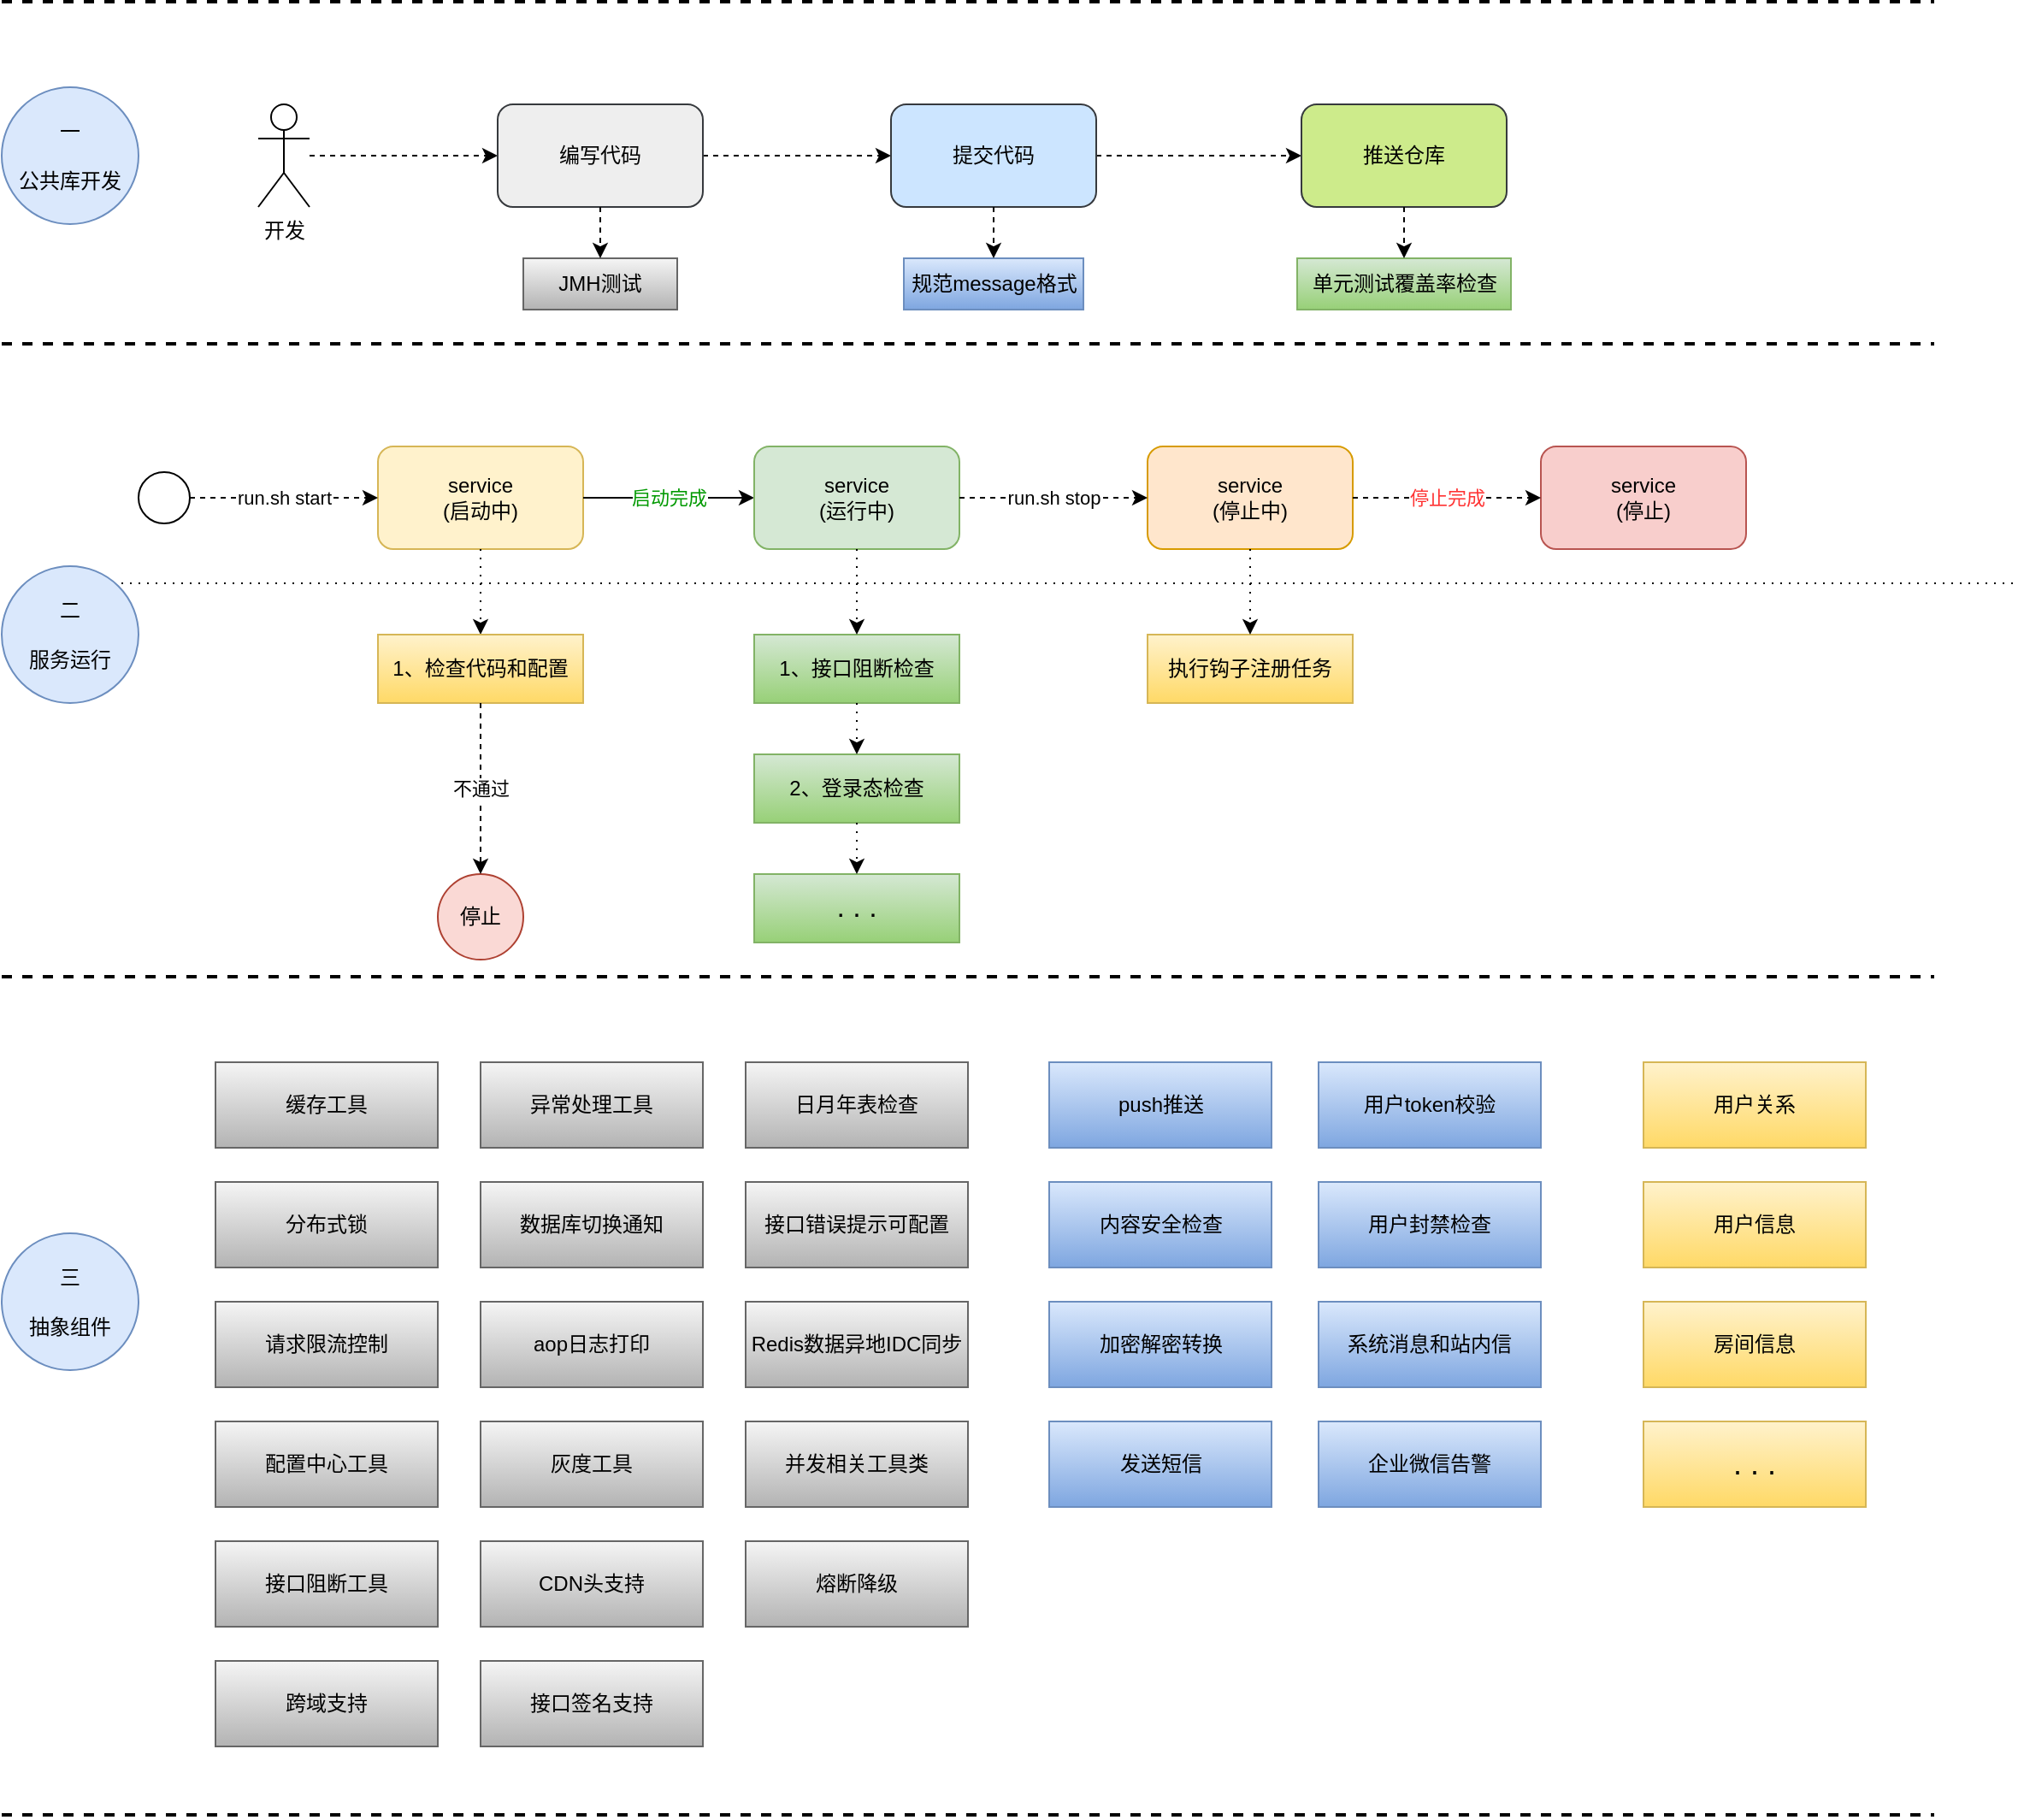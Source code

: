 <mxfile version="24.4.8" type="device">
  <diagram name="第 1 页" id="HFfraDqYdKVMddaYx8xQ">
    <mxGraphModel dx="1728" dy="1843" grid="1" gridSize="10" guides="1" tooltips="1" connect="1" arrows="1" fold="1" page="1" pageScale="1" pageWidth="827" pageHeight="1169" math="0" shadow="0">
      <root>
        <mxCell id="0" />
        <mxCell id="1" parent="0" />
        <mxCell id="K_8UJz3ojB3_6uihmHzc-1" value="&lt;font color=&quot;#000000&quot;&gt;service&lt;br&gt;(启动中)&lt;/font&gt;" style="rounded=1;whiteSpace=wrap;html=1;fillColor=#fff2cc;strokeColor=#d6b656;" vertex="1" parent="1">
          <mxGeometry x="-230" y="10" width="120" height="60" as="geometry" />
        </mxCell>
        <mxCell id="K_8UJz3ojB3_6uihmHzc-2" value="run.sh start" style="endArrow=classic;html=1;entryX=0;entryY=0.5;entryDx=0;entryDy=0;exitX=1;exitY=0.5;exitDx=0;exitDy=0;dashed=1;" edge="1" parent="1" source="K_8UJz3ojB3_6uihmHzc-3" target="K_8UJz3ojB3_6uihmHzc-1">
          <mxGeometry width="50" height="50" relative="1" as="geometry">
            <mxPoint x="-330" y="40" as="sourcePoint" />
            <mxPoint x="-340" as="targetPoint" />
          </mxGeometry>
        </mxCell>
        <mxCell id="K_8UJz3ojB3_6uihmHzc-3" value="" style="ellipse;whiteSpace=wrap;html=1;aspect=fixed;" vertex="1" parent="1">
          <mxGeometry x="-370" y="25" width="30" height="30" as="geometry" />
        </mxCell>
        <mxCell id="K_8UJz3ojB3_6uihmHzc-4" value="&lt;font color=&quot;#009900&quot;&gt;启动完成&lt;/font&gt;" style="endArrow=classic;html=1;entryX=0;entryY=0.5;entryDx=0;entryDy=0;" edge="1" parent="1" target="K_8UJz3ojB3_6uihmHzc-5">
          <mxGeometry width="50" height="50" relative="1" as="geometry">
            <mxPoint x="-110" y="40" as="sourcePoint" />
            <mxPoint x="-10" y="40" as="targetPoint" />
          </mxGeometry>
        </mxCell>
        <mxCell id="K_8UJz3ojB3_6uihmHzc-5" value="&lt;font color=&quot;#000000&quot;&gt;service&lt;br&gt;(运行中)&lt;/font&gt;" style="rounded=1;whiteSpace=wrap;html=1;fillColor=#d5e8d4;strokeColor=#82b366;" vertex="1" parent="1">
          <mxGeometry x="-10" y="10" width="120" height="60" as="geometry" />
        </mxCell>
        <mxCell id="K_8UJz3ojB3_6uihmHzc-6" value="&lt;font color=&quot;#000000&quot;&gt;service&lt;br&gt;(停止中)&lt;/font&gt;" style="rounded=1;whiteSpace=wrap;html=1;fillColor=#ffe6cc;strokeColor=#d79b00;" vertex="1" parent="1">
          <mxGeometry x="220" y="10" width="120" height="60" as="geometry" />
        </mxCell>
        <mxCell id="K_8UJz3ojB3_6uihmHzc-7" value="run.sh stop" style="endArrow=classic;html=1;dashed=1;exitX=1;exitY=0.5;exitDx=0;exitDy=0;entryX=0;entryY=0.5;entryDx=0;entryDy=0;" edge="1" parent="1" source="K_8UJz3ojB3_6uihmHzc-5" target="K_8UJz3ojB3_6uihmHzc-6">
          <mxGeometry width="50" height="50" relative="1" as="geometry">
            <mxPoint x="140" y="-20" as="sourcePoint" />
            <mxPoint x="190" y="-70" as="targetPoint" />
          </mxGeometry>
        </mxCell>
        <mxCell id="K_8UJz3ojB3_6uihmHzc-8" value="&lt;font color=&quot;#000000&quot;&gt;service&lt;br&gt;(停止)&lt;/font&gt;" style="rounded=1;whiteSpace=wrap;html=1;fillColor=#f8cecc;strokeColor=#b85450;" vertex="1" parent="1">
          <mxGeometry x="450" y="10" width="120" height="60" as="geometry" />
        </mxCell>
        <mxCell id="K_8UJz3ojB3_6uihmHzc-9" value="&lt;font color=&quot;#ff3333&quot;&gt;停止完成&lt;/font&gt;" style="endArrow=classic;html=1;dashed=1;entryX=0;entryY=0.5;entryDx=0;entryDy=0;" edge="1" parent="1" target="K_8UJz3ojB3_6uihmHzc-8">
          <mxGeometry width="50" height="50" relative="1" as="geometry">
            <mxPoint x="340" y="40" as="sourcePoint" />
            <mxPoint x="390" y="-10" as="targetPoint" />
          </mxGeometry>
        </mxCell>
        <mxCell id="K_8UJz3ojB3_6uihmHzc-10" value="" style="endArrow=classic;html=1;dashed=1;exitX=0.5;exitY=1;exitDx=0;exitDy=0;entryX=0.5;entryY=0;entryDx=0;entryDy=0;dashPattern=1 4;" edge="1" parent="1" source="K_8UJz3ojB3_6uihmHzc-1" target="K_8UJz3ojB3_6uihmHzc-11">
          <mxGeometry width="50" height="50" relative="1" as="geometry">
            <mxPoint x="-180" y="-40" as="sourcePoint" />
            <mxPoint x="-170" y="120" as="targetPoint" />
          </mxGeometry>
        </mxCell>
        <mxCell id="K_8UJz3ojB3_6uihmHzc-11" value="1、检查代码和配置" style="rounded=0;whiteSpace=wrap;html=1;fillColor=#fff2cc;strokeColor=#d6b656;gradientColor=#ffd966;" vertex="1" parent="1">
          <mxGeometry x="-230" y="120" width="120" height="40" as="geometry" />
        </mxCell>
        <mxCell id="K_8UJz3ojB3_6uihmHzc-12" value="" style="endArrow=none;html=1;dashed=1;dashPattern=1 4;" edge="1" parent="1">
          <mxGeometry width="50" height="50" relative="1" as="geometry">
            <mxPoint x="-390" y="90" as="sourcePoint" />
            <mxPoint x="730" y="90" as="targetPoint" />
          </mxGeometry>
        </mxCell>
        <mxCell id="K_8UJz3ojB3_6uihmHzc-13" value="" style="endArrow=none;dashed=1;html=1;strokeWidth=2;" edge="1" parent="1">
          <mxGeometry width="50" height="50" relative="1" as="geometry">
            <mxPoint x="-450" y="-50" as="sourcePoint" />
            <mxPoint x="680" y="-50" as="targetPoint" />
          </mxGeometry>
        </mxCell>
        <mxCell id="K_8UJz3ojB3_6uihmHzc-14" value="开发" style="shape=umlActor;verticalLabelPosition=bottom;verticalAlign=top;html=1;outlineConnect=0;" vertex="1" parent="1">
          <mxGeometry x="-300" y="-190" width="30" height="60" as="geometry" />
        </mxCell>
        <mxCell id="K_8UJz3ojB3_6uihmHzc-15" value="" style="endArrow=classic;html=1;dashed=1;entryX=0;entryY=0.5;entryDx=0;entryDy=0;" edge="1" parent="1" target="K_8UJz3ojB3_6uihmHzc-18">
          <mxGeometry width="50" height="50" relative="1" as="geometry">
            <mxPoint x="-270" y="-160" as="sourcePoint" />
            <mxPoint x="-180" y="-160" as="targetPoint" />
          </mxGeometry>
        </mxCell>
        <mxCell id="K_8UJz3ojB3_6uihmHzc-16" value="" style="endArrow=classic;html=1;dashed=1;entryX=0;entryY=0.5;entryDx=0;entryDy=0;exitX=1;exitY=0.5;exitDx=0;exitDy=0;" edge="1" parent="1" source="K_8UJz3ojB3_6uihmHzc-18" target="K_8UJz3ojB3_6uihmHzc-19">
          <mxGeometry width="50" height="50" relative="1" as="geometry">
            <mxPoint x="-60" y="-160" as="sourcePoint" />
            <mxPoint x="50" y="-160" as="targetPoint" />
          </mxGeometry>
        </mxCell>
        <mxCell id="K_8UJz3ojB3_6uihmHzc-17" value="" style="endArrow=classic;html=1;dashed=1;entryX=0;entryY=0.5;entryDx=0;entryDy=0;exitX=1;exitY=0.5;exitDx=0;exitDy=0;" edge="1" parent="1" source="K_8UJz3ojB3_6uihmHzc-19" target="K_8UJz3ojB3_6uihmHzc-20">
          <mxGeometry width="50" height="50" relative="1" as="geometry">
            <mxPoint x="170" y="-160" as="sourcePoint" />
            <mxPoint x="310" y="-160" as="targetPoint" />
          </mxGeometry>
        </mxCell>
        <mxCell id="K_8UJz3ojB3_6uihmHzc-18" value="&lt;span&gt;编写代码&lt;/span&gt;" style="rounded=1;whiteSpace=wrap;html=1;fillColor=#eeeeee;strokeColor=#36393d;" vertex="1" parent="1">
          <mxGeometry x="-160" y="-190" width="120" height="60" as="geometry" />
        </mxCell>
        <mxCell id="K_8UJz3ojB3_6uihmHzc-19" value="提交代码" style="rounded=1;whiteSpace=wrap;html=1;fillColor=#cce5ff;strokeColor=#36393d;" vertex="1" parent="1">
          <mxGeometry x="70" y="-190" width="120" height="60" as="geometry" />
        </mxCell>
        <mxCell id="K_8UJz3ojB3_6uihmHzc-20" value="推送仓库" style="rounded=1;whiteSpace=wrap;html=1;fillColor=#cdeb8b;strokeColor=#36393d;" vertex="1" parent="1">
          <mxGeometry x="310" y="-190" width="120" height="60" as="geometry" />
        </mxCell>
        <mxCell id="K_8UJz3ojB3_6uihmHzc-21" value="JMH测试" style="rounded=0;whiteSpace=wrap;html=1;gradientColor=#b3b3b3;fillColor=#f5f5f5;strokeColor=#666666;" vertex="1" parent="1">
          <mxGeometry x="-145" y="-100" width="90" height="30" as="geometry" />
        </mxCell>
        <mxCell id="K_8UJz3ojB3_6uihmHzc-22" value="" style="endArrow=classic;html=1;dashed=1;exitX=0.5;exitY=1;exitDx=0;exitDy=0;entryX=0.5;entryY=0;entryDx=0;entryDy=0;" edge="1" parent="1" source="K_8UJz3ojB3_6uihmHzc-18" target="K_8UJz3ojB3_6uihmHzc-21">
          <mxGeometry width="50" height="50" relative="1" as="geometry">
            <mxPoint x="-150" y="-200" as="sourcePoint" />
            <mxPoint x="-100" y="-250" as="targetPoint" />
          </mxGeometry>
        </mxCell>
        <mxCell id="K_8UJz3ojB3_6uihmHzc-23" value="规范message格式" style="rounded=0;whiteSpace=wrap;html=1;gradientColor=#7ea6e0;fillColor=#dae8fc;strokeColor=#6c8ebf;" vertex="1" parent="1">
          <mxGeometry x="77.5" y="-100" width="105" height="30" as="geometry" />
        </mxCell>
        <mxCell id="K_8UJz3ojB3_6uihmHzc-24" value="" style="endArrow=classic;html=1;dashed=1;exitX=0.5;exitY=1;exitDx=0;exitDy=0;entryX=0.5;entryY=0;entryDx=0;entryDy=0;" edge="1" parent="1" source="K_8UJz3ojB3_6uihmHzc-19" target="K_8UJz3ojB3_6uihmHzc-23">
          <mxGeometry width="50" height="50" relative="1" as="geometry">
            <mxPoint x="20" y="-250" as="sourcePoint" />
            <mxPoint x="70" y="-300" as="targetPoint" />
          </mxGeometry>
        </mxCell>
        <mxCell id="K_8UJz3ojB3_6uihmHzc-25" value="单元测试覆盖率检查" style="rounded=0;whiteSpace=wrap;html=1;gradientColor=#97d077;fillColor=#d5e8d4;strokeColor=#82b366;" vertex="1" parent="1">
          <mxGeometry x="307.5" y="-100" width="125" height="30" as="geometry" />
        </mxCell>
        <mxCell id="K_8UJz3ojB3_6uihmHzc-26" value="" style="endArrow=classic;html=1;dashed=1;exitX=0.5;exitY=1;exitDx=0;exitDy=0;entryX=0.5;entryY=0;entryDx=0;entryDy=0;" edge="1" parent="1" source="K_8UJz3ojB3_6uihmHzc-20" target="K_8UJz3ojB3_6uihmHzc-25">
          <mxGeometry width="50" height="50" relative="1" as="geometry">
            <mxPoint x="440" y="-200" as="sourcePoint" />
            <mxPoint x="490" y="-250" as="targetPoint" />
          </mxGeometry>
        </mxCell>
        <mxCell id="K_8UJz3ojB3_6uihmHzc-27" value="push推送" style="rounded=0;whiteSpace=wrap;html=1;gradientColor=#7ea6e0;fillColor=#dae8fc;strokeColor=#6c8ebf;" vertex="1" parent="1">
          <mxGeometry x="162.5" y="370" width="130" height="50" as="geometry" />
        </mxCell>
        <mxCell id="K_8UJz3ojB3_6uihmHzc-28" value="用户关系" style="rounded=0;whiteSpace=wrap;html=1;gradientColor=#ffd966;fillColor=#fff2cc;strokeColor=#d6b656;" vertex="1" parent="1">
          <mxGeometry x="510" y="370" width="130" height="50" as="geometry" />
        </mxCell>
        <mxCell id="K_8UJz3ojB3_6uihmHzc-29" value="用户信息" style="rounded=0;whiteSpace=wrap;html=1;gradientColor=#ffd966;fillColor=#fff2cc;strokeColor=#d6b656;" vertex="1" parent="1">
          <mxGeometry x="510" y="440" width="130" height="50" as="geometry" />
        </mxCell>
        <mxCell id="K_8UJz3ojB3_6uihmHzc-30" value="房间信息" style="rounded=0;whiteSpace=wrap;html=1;gradientColor=#ffd966;fillColor=#fff2cc;strokeColor=#d6b656;" vertex="1" parent="1">
          <mxGeometry x="510" y="510" width="130" height="50" as="geometry" />
        </mxCell>
        <mxCell id="K_8UJz3ojB3_6uihmHzc-31" value="内容安全检查" style="rounded=0;whiteSpace=wrap;html=1;gradientColor=#7ea6e0;fillColor=#dae8fc;strokeColor=#6c8ebf;" vertex="1" parent="1">
          <mxGeometry x="162.5" y="440" width="130" height="50" as="geometry" />
        </mxCell>
        <mxCell id="K_8UJz3ojB3_6uihmHzc-32" value="加密解密转换" style="rounded=0;whiteSpace=wrap;html=1;gradientColor=#7ea6e0;fillColor=#dae8fc;strokeColor=#6c8ebf;" vertex="1" parent="1">
          <mxGeometry x="162.5" y="510" width="130" height="50" as="geometry" />
        </mxCell>
        <mxCell id="K_8UJz3ojB3_6uihmHzc-33" value="发送短信" style="rounded=0;whiteSpace=wrap;html=1;gradientColor=#7ea6e0;fillColor=#dae8fc;strokeColor=#6c8ebf;" vertex="1" parent="1">
          <mxGeometry x="162.5" y="580" width="130" height="50" as="geometry" />
        </mxCell>
        <mxCell id="K_8UJz3ojB3_6uihmHzc-34" value="企业微信告警" style="rounded=0;whiteSpace=wrap;html=1;gradientColor=#7ea6e0;fillColor=#dae8fc;strokeColor=#6c8ebf;" vertex="1" parent="1">
          <mxGeometry x="320" y="580" width="130" height="50" as="geometry" />
        </mxCell>
        <mxCell id="K_8UJz3ojB3_6uihmHzc-35" value="缓存工具" style="rounded=0;whiteSpace=wrap;html=1;gradientColor=#b3b3b3;fillColor=#f5f5f5;strokeColor=#666666;" vertex="1" parent="1">
          <mxGeometry x="-325" y="370" width="130" height="50" as="geometry" />
        </mxCell>
        <mxCell id="K_8UJz3ojB3_6uihmHzc-36" value="异常处理工具" style="rounded=0;whiteSpace=wrap;html=1;gradientColor=#b3b3b3;fillColor=#f5f5f5;strokeColor=#666666;" vertex="1" parent="1">
          <mxGeometry x="-170" y="370" width="130" height="50" as="geometry" />
        </mxCell>
        <mxCell id="K_8UJz3ojB3_6uihmHzc-37" value="分布式锁" style="rounded=0;whiteSpace=wrap;html=1;gradientColor=#b3b3b3;fillColor=#f5f5f5;strokeColor=#666666;" vertex="1" parent="1">
          <mxGeometry x="-325" y="440" width="130" height="50" as="geometry" />
        </mxCell>
        <mxCell id="K_8UJz3ojB3_6uihmHzc-38" value="数据库切换通知" style="rounded=0;whiteSpace=wrap;html=1;gradientColor=#b3b3b3;fillColor=#f5f5f5;strokeColor=#666666;" vertex="1" parent="1">
          <mxGeometry x="-170" y="440" width="130" height="50" as="geometry" />
        </mxCell>
        <mxCell id="K_8UJz3ojB3_6uihmHzc-39" value="请求限流控制" style="rounded=0;whiteSpace=wrap;html=1;gradientColor=#b3b3b3;fillColor=#f5f5f5;strokeColor=#666666;" vertex="1" parent="1">
          <mxGeometry x="-325" y="510" width="130" height="50" as="geometry" />
        </mxCell>
        <mxCell id="K_8UJz3ojB3_6uihmHzc-40" value="aop日志打印" style="rounded=0;whiteSpace=wrap;html=1;gradientColor=#b3b3b3;fillColor=#f5f5f5;strokeColor=#666666;" vertex="1" parent="1">
          <mxGeometry x="-170" y="510" width="130" height="50" as="geometry" />
        </mxCell>
        <mxCell id="K_8UJz3ojB3_6uihmHzc-41" value="配置中心工具" style="rounded=0;whiteSpace=wrap;html=1;gradientColor=#b3b3b3;fillColor=#f5f5f5;strokeColor=#666666;" vertex="1" parent="1">
          <mxGeometry x="-325" y="580" width="130" height="50" as="geometry" />
        </mxCell>
        <mxCell id="K_8UJz3ojB3_6uihmHzc-42" value="灰度工具" style="rounded=0;whiteSpace=wrap;html=1;gradientColor=#b3b3b3;fillColor=#f5f5f5;strokeColor=#666666;" vertex="1" parent="1">
          <mxGeometry x="-170" y="580" width="130" height="50" as="geometry" />
        </mxCell>
        <mxCell id="K_8UJz3ojB3_6uihmHzc-43" value="接口阻断工具" style="rounded=0;whiteSpace=wrap;html=1;gradientColor=#b3b3b3;fillColor=#f5f5f5;strokeColor=#666666;" vertex="1" parent="1">
          <mxGeometry x="-325" y="650" width="130" height="50" as="geometry" />
        </mxCell>
        <mxCell id="K_8UJz3ojB3_6uihmHzc-44" value="CDN头支持" style="rounded=0;whiteSpace=wrap;html=1;gradientColor=#b3b3b3;fillColor=#f5f5f5;strokeColor=#666666;" vertex="1" parent="1">
          <mxGeometry x="-170" y="650" width="130" height="50" as="geometry" />
        </mxCell>
        <mxCell id="K_8UJz3ojB3_6uihmHzc-45" value="跨域支持" style="rounded=0;whiteSpace=wrap;html=1;gradientColor=#b3b3b3;fillColor=#f5f5f5;strokeColor=#666666;" vertex="1" parent="1">
          <mxGeometry x="-325" y="720" width="130" height="50" as="geometry" />
        </mxCell>
        <mxCell id="K_8UJz3ojB3_6uihmHzc-46" value="接口签名支持" style="rounded=0;whiteSpace=wrap;html=1;gradientColor=#b3b3b3;fillColor=#f5f5f5;strokeColor=#666666;" vertex="1" parent="1">
          <mxGeometry x="-170" y="720" width="130" height="50" as="geometry" />
        </mxCell>
        <mxCell id="K_8UJz3ojB3_6uihmHzc-47" value="用户token校验" style="rounded=0;whiteSpace=wrap;html=1;gradientColor=#7ea6e0;fillColor=#dae8fc;strokeColor=#6c8ebf;" vertex="1" parent="1">
          <mxGeometry x="320" y="370" width="130" height="50" as="geometry" />
        </mxCell>
        <mxCell id="K_8UJz3ojB3_6uihmHzc-48" value="用户封禁检查" style="rounded=0;whiteSpace=wrap;html=1;gradientColor=#7ea6e0;fillColor=#dae8fc;strokeColor=#6c8ebf;" vertex="1" parent="1">
          <mxGeometry x="320" y="440" width="130" height="50" as="geometry" />
        </mxCell>
        <mxCell id="K_8UJz3ojB3_6uihmHzc-49" value="并发相关工具类" style="rounded=0;whiteSpace=wrap;html=1;gradientColor=#b3b3b3;fillColor=#f5f5f5;strokeColor=#666666;" vertex="1" parent="1">
          <mxGeometry x="-15" y="580" width="130" height="50" as="geometry" />
        </mxCell>
        <mxCell id="K_8UJz3ojB3_6uihmHzc-50" value="停止" style="ellipse;whiteSpace=wrap;html=1;aspect=fixed;fillColor=#fad9d5;strokeColor=#ae4132;" vertex="1" parent="1">
          <mxGeometry x="-195" y="260" width="50" height="50" as="geometry" />
        </mxCell>
        <mxCell id="K_8UJz3ojB3_6uihmHzc-51" value="不通过" style="endArrow=classic;html=1;dashed=1;exitX=0.5;exitY=1;exitDx=0;exitDy=0;entryX=0.5;entryY=0;entryDx=0;entryDy=0;" edge="1" parent="1" source="K_8UJz3ojB3_6uihmHzc-11" target="K_8UJz3ojB3_6uihmHzc-50">
          <mxGeometry width="50" height="50" relative="1" as="geometry">
            <mxPoint x="-20" y="200" as="sourcePoint" />
            <mxPoint x="-160" y="250" as="targetPoint" />
          </mxGeometry>
        </mxCell>
        <mxCell id="K_8UJz3ojB3_6uihmHzc-52" value="Redis数据异地IDC同步" style="rounded=0;whiteSpace=wrap;html=1;gradientColor=#b3b3b3;fillColor=#f5f5f5;strokeColor=#666666;" vertex="1" parent="1">
          <mxGeometry x="-15" y="510" width="130" height="50" as="geometry" />
        </mxCell>
        <mxCell id="K_8UJz3ojB3_6uihmHzc-53" value="系统消息和站内信" style="rounded=0;whiteSpace=wrap;html=1;gradientColor=#7ea6e0;fillColor=#dae8fc;strokeColor=#6c8ebf;" vertex="1" parent="1">
          <mxGeometry x="320" y="510" width="130" height="50" as="geometry" />
        </mxCell>
        <mxCell id="K_8UJz3ojB3_6uihmHzc-54" value="日月年表检查" style="rounded=0;whiteSpace=wrap;html=1;gradientColor=#b3b3b3;fillColor=#f5f5f5;strokeColor=#666666;" vertex="1" parent="1">
          <mxGeometry x="-15" y="370" width="130" height="50" as="geometry" />
        </mxCell>
        <mxCell id="K_8UJz3ojB3_6uihmHzc-55" value="接口错误提示可配置" style="rounded=0;whiteSpace=wrap;html=1;gradientColor=#b3b3b3;fillColor=#f5f5f5;strokeColor=#666666;" vertex="1" parent="1">
          <mxGeometry x="-15" y="440" width="130" height="50" as="geometry" />
        </mxCell>
        <mxCell id="K_8UJz3ojB3_6uihmHzc-56" value="" style="endArrow=none;dashed=1;html=1;strokeWidth=2;" edge="1" parent="1">
          <mxGeometry width="50" height="50" relative="1" as="geometry">
            <mxPoint x="-450" y="-250" as="sourcePoint" />
            <mxPoint x="680" y="-250" as="targetPoint" />
          </mxGeometry>
        </mxCell>
        <mxCell id="K_8UJz3ojB3_6uihmHzc-57" value="一&lt;br&gt;&lt;br&gt;公共库开发" style="ellipse;whiteSpace=wrap;html=1;aspect=fixed;fillColor=#dae8fc;strokeColor=#6c8ebf;" vertex="1" parent="1">
          <mxGeometry x="-450" y="-200" width="80" height="80" as="geometry" />
        </mxCell>
        <mxCell id="K_8UJz3ojB3_6uihmHzc-58" value="二&lt;br&gt;&lt;br&gt;服务运行" style="ellipse;whiteSpace=wrap;html=1;aspect=fixed;fillColor=#dae8fc;strokeColor=#6c8ebf;" vertex="1" parent="1">
          <mxGeometry x="-450" y="80" width="80" height="80" as="geometry" />
        </mxCell>
        <mxCell id="K_8UJz3ojB3_6uihmHzc-59" value="" style="endArrow=none;dashed=1;html=1;strokeWidth=2;" edge="1" parent="1">
          <mxGeometry width="50" height="50" relative="1" as="geometry">
            <mxPoint x="-450" y="320" as="sourcePoint" />
            <mxPoint x="680" y="320" as="targetPoint" />
          </mxGeometry>
        </mxCell>
        <mxCell id="K_8UJz3ojB3_6uihmHzc-60" value="熔断降级" style="rounded=0;whiteSpace=wrap;html=1;gradientColor=#b3b3b3;fillColor=#f5f5f5;strokeColor=#666666;" vertex="1" parent="1">
          <mxGeometry x="-15" y="650" width="130" height="50" as="geometry" />
        </mxCell>
        <mxCell id="K_8UJz3ojB3_6uihmHzc-61" value="三&lt;br&gt;&lt;br&gt;抽象组件" style="ellipse;whiteSpace=wrap;html=1;aspect=fixed;fillColor=#dae8fc;strokeColor=#6c8ebf;" vertex="1" parent="1">
          <mxGeometry x="-450" y="470" width="80" height="80" as="geometry" />
        </mxCell>
        <mxCell id="K_8UJz3ojB3_6uihmHzc-62" value="" style="endArrow=none;dashed=1;html=1;strokeWidth=2;" edge="1" parent="1">
          <mxGeometry width="50" height="50" relative="1" as="geometry">
            <mxPoint x="-450" y="810" as="sourcePoint" />
            <mxPoint x="680" y="810" as="targetPoint" />
          </mxGeometry>
        </mxCell>
        <mxCell id="K_8UJz3ojB3_6uihmHzc-63" value="&lt;font style=&quot;font-size: 18px&quot;&gt;. . .&lt;/font&gt;" style="rounded=0;whiteSpace=wrap;html=1;gradientColor=#ffd966;fillColor=#fff2cc;strokeColor=#d6b656;" vertex="1" parent="1">
          <mxGeometry x="510" y="580" width="130" height="50" as="geometry" />
        </mxCell>
        <mxCell id="K_8UJz3ojB3_6uihmHzc-64" value="1、接口阻断检查" style="rounded=0;whiteSpace=wrap;html=1;fillColor=#d5e8d4;strokeColor=#82b366;gradientColor=#97d077;" vertex="1" parent="1">
          <mxGeometry x="-10" y="120" width="120" height="40" as="geometry" />
        </mxCell>
        <mxCell id="K_8UJz3ojB3_6uihmHzc-65" value="" style="endArrow=classic;html=1;dashed=1;exitX=0.5;exitY=1;exitDx=0;exitDy=0;entryX=0.5;entryY=0;entryDx=0;entryDy=0;dashPattern=1 4;" edge="1" parent="1" source="K_8UJz3ojB3_6uihmHzc-5" target="K_8UJz3ojB3_6uihmHzc-64">
          <mxGeometry width="50" height="50" relative="1" as="geometry">
            <mxPoint x="-160" y="80" as="sourcePoint" />
            <mxPoint x="-160" y="130" as="targetPoint" />
          </mxGeometry>
        </mxCell>
        <mxCell id="K_8UJz3ojB3_6uihmHzc-66" value="2、登录态检查" style="rounded=0;whiteSpace=wrap;html=1;fillColor=#d5e8d4;strokeColor=#82b366;gradientColor=#97d077;" vertex="1" parent="1">
          <mxGeometry x="-10" y="190" width="120" height="40" as="geometry" />
        </mxCell>
        <mxCell id="K_8UJz3ojB3_6uihmHzc-67" value="" style="endArrow=classic;html=1;dashed=1;exitX=0.5;exitY=1;exitDx=0;exitDy=0;entryX=0.5;entryY=0;entryDx=0;entryDy=0;dashPattern=1 4;" edge="1" parent="1" source="K_8UJz3ojB3_6uihmHzc-64" target="K_8UJz3ojB3_6uihmHzc-66">
          <mxGeometry width="50" height="50" relative="1" as="geometry">
            <mxPoint x="60" y="80" as="sourcePoint" />
            <mxPoint x="60" y="130" as="targetPoint" />
          </mxGeometry>
        </mxCell>
        <mxCell id="K_8UJz3ojB3_6uihmHzc-68" value="&lt;font style=&quot;font-size: 17px&quot;&gt;. . .&lt;/font&gt;" style="rounded=0;whiteSpace=wrap;html=1;fillColor=#d5e8d4;strokeColor=#82b366;gradientColor=#97d077;" vertex="1" parent="1">
          <mxGeometry x="-10" y="260" width="120" height="40" as="geometry" />
        </mxCell>
        <mxCell id="K_8UJz3ojB3_6uihmHzc-69" value="" style="endArrow=classic;html=1;dashed=1;entryX=0.5;entryY=0;entryDx=0;entryDy=0;dashPattern=1 4;" edge="1" parent="1" target="K_8UJz3ojB3_6uihmHzc-68">
          <mxGeometry width="50" height="50" relative="1" as="geometry">
            <mxPoint x="50" y="230" as="sourcePoint" />
            <mxPoint x="60" y="200" as="targetPoint" />
          </mxGeometry>
        </mxCell>
        <mxCell id="K_8UJz3ojB3_6uihmHzc-70" value="执行钩子注册任务" style="rounded=0;whiteSpace=wrap;html=1;fillColor=#fff2cc;strokeColor=#d6b656;gradientColor=#ffd966;" vertex="1" parent="1">
          <mxGeometry x="220" y="120" width="120" height="40" as="geometry" />
        </mxCell>
        <mxCell id="K_8UJz3ojB3_6uihmHzc-71" value="" style="endArrow=classic;html=1;dashed=1;dashPattern=1 4;exitX=0.5;exitY=1;exitDx=0;exitDy=0;entryX=0.5;entryY=0;entryDx=0;entryDy=0;" edge="1" parent="1" source="K_8UJz3ojB3_6uihmHzc-6" target="K_8UJz3ojB3_6uihmHzc-70">
          <mxGeometry width="50" height="50" relative="1" as="geometry">
            <mxPoint x="450" y="160" as="sourcePoint" />
            <mxPoint x="500" y="110" as="targetPoint" />
          </mxGeometry>
        </mxCell>
      </root>
    </mxGraphModel>
  </diagram>
</mxfile>

